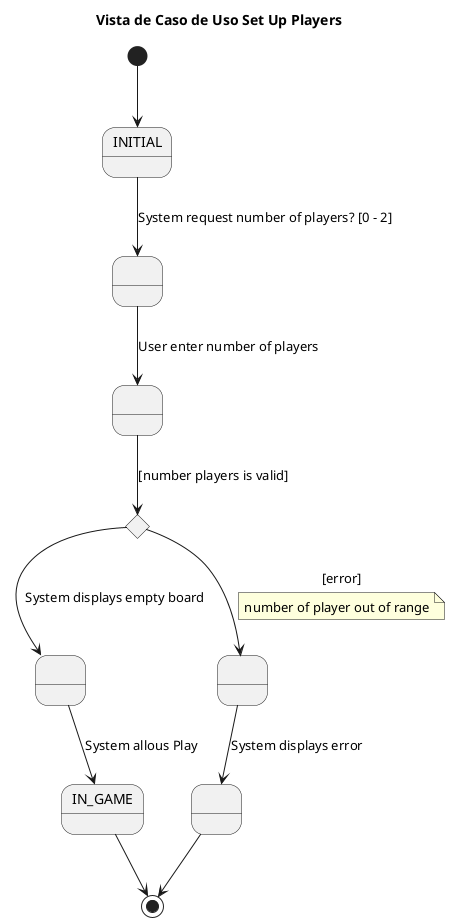 @startuml UseCaseSetUpPlayer
Title Vista de Caso de Uso Set Up Players

state INITIAL
state IN_GAME
state A as " "
state B as " "
state C as " "
state D as " "
state E as " "

state if <<choice>>

[*] --> INITIAL
INITIAL --> A : System request number of players? [0 - 2]
A --> B : User enter number of players
B --> if : [number players is valid]
if --> D : [error]
    note on link
        number of player out of range
    endnote
    D --> E : System displays error
    E --> [*]
if --> C : System displays empty board
C --> IN_GAME : System allous Play
IN_GAME --> [*]

@enduml